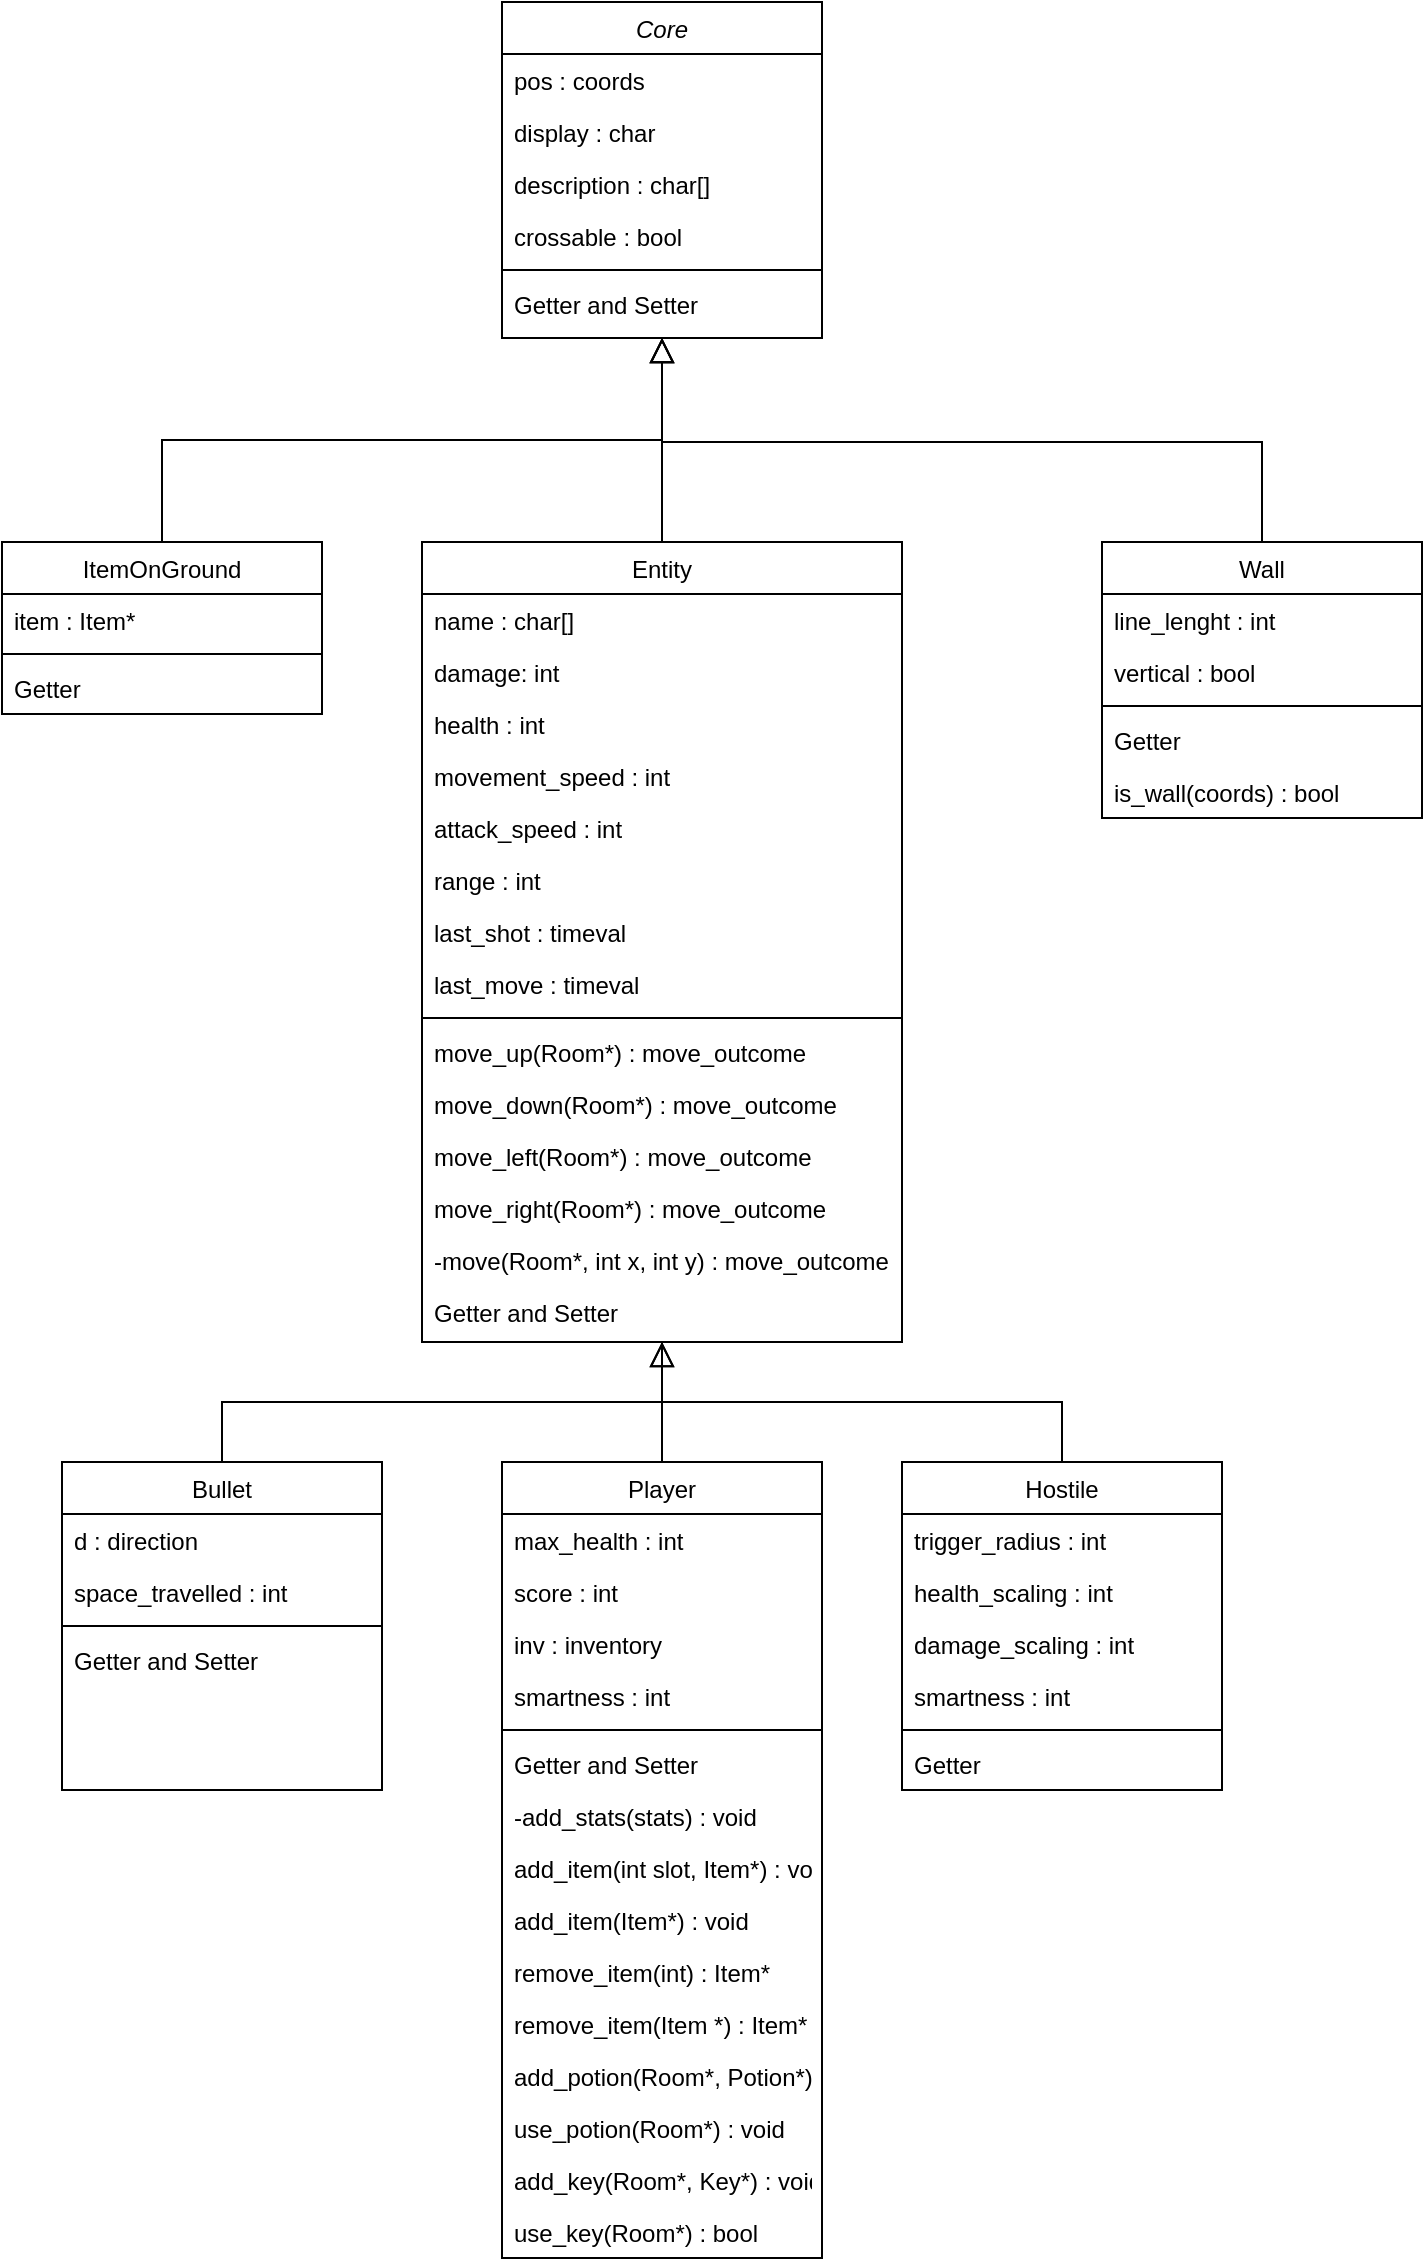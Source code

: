 <mxfile version="20.7.4" type="device"><diagram id="C5RBs43oDa-KdzZeNtuy" name="Page-1"><mxGraphModel dx="1114" dy="610" grid="1" gridSize="10" guides="1" tooltips="1" connect="1" arrows="1" fold="1" page="1" pageScale="1" pageWidth="827" pageHeight="1169" math="0" shadow="0"><root><mxCell id="WIyWlLk6GJQsqaUBKTNV-0"/><mxCell id="WIyWlLk6GJQsqaUBKTNV-1" parent="WIyWlLk6GJQsqaUBKTNV-0"/><mxCell id="zkfFHV4jXpPFQw0GAbJ--0" value="Core" style="swimlane;fontStyle=2;align=center;verticalAlign=top;childLayout=stackLayout;horizontal=1;startSize=26;horizontalStack=0;resizeParent=1;resizeLast=0;collapsible=1;marginBottom=0;rounded=0;shadow=0;strokeWidth=1;" parent="WIyWlLk6GJQsqaUBKTNV-1" vertex="1"><mxGeometry x="320" y="20" width="160" height="168" as="geometry"><mxRectangle x="230" y="140" width="160" height="26" as="alternateBounds"/></mxGeometry></mxCell><mxCell id="zkfFHV4jXpPFQw0GAbJ--1" value="pos : coords" style="text;align=left;verticalAlign=top;spacingLeft=4;spacingRight=4;overflow=hidden;rotatable=0;points=[[0,0.5],[1,0.5]];portConstraint=eastwest;" parent="zkfFHV4jXpPFQw0GAbJ--0" vertex="1"><mxGeometry y="26" width="160" height="26" as="geometry"/></mxCell><mxCell id="zkfFHV4jXpPFQw0GAbJ--2" value="display : char" style="text;align=left;verticalAlign=top;spacingLeft=4;spacingRight=4;overflow=hidden;rotatable=0;points=[[0,0.5],[1,0.5]];portConstraint=eastwest;rounded=0;shadow=0;html=0;" parent="zkfFHV4jXpPFQw0GAbJ--0" vertex="1"><mxGeometry y="52" width="160" height="26" as="geometry"/></mxCell><mxCell id="zkfFHV4jXpPFQw0GAbJ--3" value="description : char[]" style="text;align=left;verticalAlign=top;spacingLeft=4;spacingRight=4;overflow=hidden;rotatable=0;points=[[0,0.5],[1,0.5]];portConstraint=eastwest;rounded=0;shadow=0;html=0;" parent="zkfFHV4jXpPFQw0GAbJ--0" vertex="1"><mxGeometry y="78" width="160" height="26" as="geometry"/></mxCell><mxCell id="-gfFNpZf-ql-zsIyhdsB-0" value="crossable : bool" style="text;align=left;verticalAlign=top;spacingLeft=4;spacingRight=4;overflow=hidden;rotatable=0;points=[[0,0.5],[1,0.5]];portConstraint=eastwest;rounded=0;shadow=0;html=0;" vertex="1" parent="zkfFHV4jXpPFQw0GAbJ--0"><mxGeometry y="104" width="160" height="26" as="geometry"/></mxCell><mxCell id="zkfFHV4jXpPFQw0GAbJ--4" value="" style="line;html=1;strokeWidth=1;align=left;verticalAlign=middle;spacingTop=-1;spacingLeft=3;spacingRight=3;rotatable=0;labelPosition=right;points=[];portConstraint=eastwest;" parent="zkfFHV4jXpPFQw0GAbJ--0" vertex="1"><mxGeometry y="130" width="160" height="8" as="geometry"/></mxCell><mxCell id="zkfFHV4jXpPFQw0GAbJ--5" value="Getter and Setter" style="text;align=left;verticalAlign=top;spacingLeft=4;spacingRight=4;overflow=hidden;rotatable=0;points=[[0,0.5],[1,0.5]];portConstraint=eastwest;" parent="zkfFHV4jXpPFQw0GAbJ--0" vertex="1"><mxGeometry y="138" width="160" height="26" as="geometry"/></mxCell><mxCell id="zkfFHV4jXpPFQw0GAbJ--6" value="Entity" style="swimlane;fontStyle=0;align=center;verticalAlign=top;childLayout=stackLayout;horizontal=1;startSize=26;horizontalStack=0;resizeParent=1;resizeLast=0;collapsible=1;marginBottom=0;rounded=0;shadow=0;strokeWidth=1;" parent="WIyWlLk6GJQsqaUBKTNV-1" vertex="1"><mxGeometry x="280" y="290" width="240" height="400" as="geometry"><mxRectangle x="130" y="380" width="160" height="26" as="alternateBounds"/></mxGeometry></mxCell><mxCell id="zkfFHV4jXpPFQw0GAbJ--7" value="name : char[]" style="text;align=left;verticalAlign=top;spacingLeft=4;spacingRight=4;overflow=hidden;rotatable=0;points=[[0,0.5],[1,0.5]];portConstraint=eastwest;" parent="zkfFHV4jXpPFQw0GAbJ--6" vertex="1"><mxGeometry y="26" width="240" height="26" as="geometry"/></mxCell><mxCell id="-gfFNpZf-ql-zsIyhdsB-2" value="damage: int" style="text;align=left;verticalAlign=top;spacingLeft=4;spacingRight=4;overflow=hidden;rotatable=0;points=[[0,0.5],[1,0.5]];portConstraint=eastwest;rounded=0;shadow=0;html=0;" vertex="1" parent="zkfFHV4jXpPFQw0GAbJ--6"><mxGeometry y="52" width="240" height="26" as="geometry"/></mxCell><mxCell id="zkfFHV4jXpPFQw0GAbJ--8" value="health : int" style="text;align=left;verticalAlign=top;spacingLeft=4;spacingRight=4;overflow=hidden;rotatable=0;points=[[0,0.5],[1,0.5]];portConstraint=eastwest;rounded=0;shadow=0;html=0;" parent="zkfFHV4jXpPFQw0GAbJ--6" vertex="1"><mxGeometry y="78" width="240" height="26" as="geometry"/></mxCell><mxCell id="-gfFNpZf-ql-zsIyhdsB-4" value="movement_speed : int" style="text;align=left;verticalAlign=top;spacingLeft=4;spacingRight=4;overflow=hidden;rotatable=0;points=[[0,0.5],[1,0.5]];portConstraint=eastwest;rounded=0;shadow=0;html=0;" vertex="1" parent="zkfFHV4jXpPFQw0GAbJ--6"><mxGeometry y="104" width="240" height="26" as="geometry"/></mxCell><mxCell id="-gfFNpZf-ql-zsIyhdsB-3" value="attack_speed : int" style="text;align=left;verticalAlign=top;spacingLeft=4;spacingRight=4;overflow=hidden;rotatable=0;points=[[0,0.5],[1,0.5]];portConstraint=eastwest;rounded=0;shadow=0;html=0;" vertex="1" parent="zkfFHV4jXpPFQw0GAbJ--6"><mxGeometry y="130" width="240" height="26" as="geometry"/></mxCell><mxCell id="-gfFNpZf-ql-zsIyhdsB-1" value="range : int" style="text;align=left;verticalAlign=top;spacingLeft=4;spacingRight=4;overflow=hidden;rotatable=0;points=[[0,0.5],[1,0.5]];portConstraint=eastwest;rounded=0;shadow=0;html=0;" vertex="1" parent="zkfFHV4jXpPFQw0GAbJ--6"><mxGeometry y="156" width="240" height="26" as="geometry"/></mxCell><mxCell id="-gfFNpZf-ql-zsIyhdsB-5" value="last_shot : timeval" style="text;align=left;verticalAlign=top;spacingLeft=4;spacingRight=4;overflow=hidden;rotatable=0;points=[[0,0.5],[1,0.5]];portConstraint=eastwest;rounded=0;shadow=0;html=0;" vertex="1" parent="zkfFHV4jXpPFQw0GAbJ--6"><mxGeometry y="182" width="240" height="26" as="geometry"/></mxCell><mxCell id="-gfFNpZf-ql-zsIyhdsB-6" value="last_move : timeval" style="text;align=left;verticalAlign=top;spacingLeft=4;spacingRight=4;overflow=hidden;rotatable=0;points=[[0,0.5],[1,0.5]];portConstraint=eastwest;rounded=0;shadow=0;html=0;" vertex="1" parent="zkfFHV4jXpPFQw0GAbJ--6"><mxGeometry y="208" width="240" height="26" as="geometry"/></mxCell><mxCell id="zkfFHV4jXpPFQw0GAbJ--9" value="" style="line;html=1;strokeWidth=1;align=left;verticalAlign=middle;spacingTop=-1;spacingLeft=3;spacingRight=3;rotatable=0;labelPosition=right;points=[];portConstraint=eastwest;" parent="zkfFHV4jXpPFQw0GAbJ--6" vertex="1"><mxGeometry y="234" width="240" height="8" as="geometry"/></mxCell><mxCell id="zkfFHV4jXpPFQw0GAbJ--10" value="move_up(Room*) : move_outcome" style="text;align=left;verticalAlign=top;spacingLeft=4;spacingRight=4;overflow=hidden;rotatable=0;points=[[0,0.5],[1,0.5]];portConstraint=eastwest;fontStyle=0" parent="zkfFHV4jXpPFQw0GAbJ--6" vertex="1"><mxGeometry y="242" width="240" height="26" as="geometry"/></mxCell><mxCell id="-gfFNpZf-ql-zsIyhdsB-8" value="move_down(Room*) : move_outcome        " style="text;align=left;verticalAlign=top;spacingLeft=4;spacingRight=4;overflow=hidden;rotatable=0;points=[[0,0.5],[1,0.5]];portConstraint=eastwest;fontStyle=0" vertex="1" parent="zkfFHV4jXpPFQw0GAbJ--6"><mxGeometry y="268" width="240" height="26" as="geometry"/></mxCell><mxCell id="-gfFNpZf-ql-zsIyhdsB-10" value="move_left(Room*) : move_outcome" style="text;align=left;verticalAlign=top;spacingLeft=4;spacingRight=4;overflow=hidden;rotatable=0;points=[[0,0.5],[1,0.5]];portConstraint=eastwest;fontStyle=0" vertex="1" parent="zkfFHV4jXpPFQw0GAbJ--6"><mxGeometry y="294" width="240" height="26" as="geometry"/></mxCell><mxCell id="-gfFNpZf-ql-zsIyhdsB-9" value="move_right(Room*) : move_outcome" style="text;align=left;verticalAlign=top;spacingLeft=4;spacingRight=4;overflow=hidden;rotatable=0;points=[[0,0.5],[1,0.5]];portConstraint=eastwest;fontStyle=0" vertex="1" parent="zkfFHV4jXpPFQw0GAbJ--6"><mxGeometry y="320" width="240" height="26" as="geometry"/></mxCell><mxCell id="-gfFNpZf-ql-zsIyhdsB-57" value="-move(Room*, int x, int y) : move_outcome" style="text;align=left;verticalAlign=top;spacingLeft=4;spacingRight=4;overflow=hidden;rotatable=0;points=[[0,0.5],[1,0.5]];portConstraint=eastwest;fontStyle=0" vertex="1" parent="zkfFHV4jXpPFQw0GAbJ--6"><mxGeometry y="346" width="240" height="26" as="geometry"/></mxCell><mxCell id="zkfFHV4jXpPFQw0GAbJ--11" value="Getter and Setter" style="text;align=left;verticalAlign=top;spacingLeft=4;spacingRight=4;overflow=hidden;rotatable=0;points=[[0,0.5],[1,0.5]];portConstraint=eastwest;" parent="zkfFHV4jXpPFQw0GAbJ--6" vertex="1"><mxGeometry y="372" width="240" height="26" as="geometry"/></mxCell><mxCell id="zkfFHV4jXpPFQw0GAbJ--12" value="" style="endArrow=block;endSize=10;endFill=0;shadow=0;strokeWidth=1;rounded=0;edgeStyle=elbowEdgeStyle;elbow=vertical;" parent="WIyWlLk6GJQsqaUBKTNV-1" source="zkfFHV4jXpPFQw0GAbJ--6" target="zkfFHV4jXpPFQw0GAbJ--0" edge="1"><mxGeometry width="160" relative="1" as="geometry"><mxPoint x="170" y="143" as="sourcePoint"/><mxPoint x="170" y="143" as="targetPoint"/></mxGeometry></mxCell><mxCell id="zkfFHV4jXpPFQw0GAbJ--13" value="ItemOnGround" style="swimlane;fontStyle=0;align=center;verticalAlign=top;childLayout=stackLayout;horizontal=1;startSize=26;horizontalStack=0;resizeParent=1;resizeLast=0;collapsible=1;marginBottom=0;rounded=0;shadow=0;strokeWidth=1;" parent="WIyWlLk6GJQsqaUBKTNV-1" vertex="1"><mxGeometry x="70" y="290" width="160" height="86" as="geometry"><mxRectangle x="340" y="380" width="170" height="26" as="alternateBounds"/></mxGeometry></mxCell><mxCell id="zkfFHV4jXpPFQw0GAbJ--14" value="item : Item*" style="text;align=left;verticalAlign=top;spacingLeft=4;spacingRight=4;overflow=hidden;rotatable=0;points=[[0,0.5],[1,0.5]];portConstraint=eastwest;" parent="zkfFHV4jXpPFQw0GAbJ--13" vertex="1"><mxGeometry y="26" width="160" height="26" as="geometry"/></mxCell><mxCell id="zkfFHV4jXpPFQw0GAbJ--15" value="" style="line;html=1;strokeWidth=1;align=left;verticalAlign=middle;spacingTop=-1;spacingLeft=3;spacingRight=3;rotatable=0;labelPosition=right;points=[];portConstraint=eastwest;" parent="zkfFHV4jXpPFQw0GAbJ--13" vertex="1"><mxGeometry y="52" width="160" height="8" as="geometry"/></mxCell><mxCell id="-gfFNpZf-ql-zsIyhdsB-11" value="Getter" style="text;align=left;verticalAlign=top;spacingLeft=4;spacingRight=4;overflow=hidden;rotatable=0;points=[[0,0.5],[1,0.5]];portConstraint=eastwest;" vertex="1" parent="zkfFHV4jXpPFQw0GAbJ--13"><mxGeometry y="60" width="160" height="26" as="geometry"/></mxCell><mxCell id="zkfFHV4jXpPFQw0GAbJ--16" value="" style="endArrow=block;endSize=10;endFill=0;shadow=0;strokeWidth=1;rounded=0;edgeStyle=elbowEdgeStyle;elbow=vertical;" parent="WIyWlLk6GJQsqaUBKTNV-1" source="zkfFHV4jXpPFQw0GAbJ--13" target="zkfFHV4jXpPFQw0GAbJ--0" edge="1"><mxGeometry width="160" relative="1" as="geometry"><mxPoint x="180" y="313" as="sourcePoint"/><mxPoint x="280" y="211" as="targetPoint"/></mxGeometry></mxCell><mxCell id="-gfFNpZf-ql-zsIyhdsB-12" value="Wall" style="swimlane;fontStyle=0;align=center;verticalAlign=top;childLayout=stackLayout;horizontal=1;startSize=26;horizontalStack=0;resizeParent=1;resizeLast=0;collapsible=1;marginBottom=0;rounded=0;shadow=0;strokeWidth=1;" vertex="1" parent="WIyWlLk6GJQsqaUBKTNV-1"><mxGeometry x="620" y="290" width="160" height="138" as="geometry"><mxRectangle x="340" y="380" width="170" height="26" as="alternateBounds"/></mxGeometry></mxCell><mxCell id="-gfFNpZf-ql-zsIyhdsB-13" value="line_lenght : int" style="text;align=left;verticalAlign=top;spacingLeft=4;spacingRight=4;overflow=hidden;rotatable=0;points=[[0,0.5],[1,0.5]];portConstraint=eastwest;" vertex="1" parent="-gfFNpZf-ql-zsIyhdsB-12"><mxGeometry y="26" width="160" height="26" as="geometry"/></mxCell><mxCell id="-gfFNpZf-ql-zsIyhdsB-16" value="vertical : bool" style="text;align=left;verticalAlign=top;spacingLeft=4;spacingRight=4;overflow=hidden;rotatable=0;points=[[0,0.5],[1,0.5]];portConstraint=eastwest;" vertex="1" parent="-gfFNpZf-ql-zsIyhdsB-12"><mxGeometry y="52" width="160" height="26" as="geometry"/></mxCell><mxCell id="-gfFNpZf-ql-zsIyhdsB-14" value="" style="line;html=1;strokeWidth=1;align=left;verticalAlign=middle;spacingTop=-1;spacingLeft=3;spacingRight=3;rotatable=0;labelPosition=right;points=[];portConstraint=eastwest;" vertex="1" parent="-gfFNpZf-ql-zsIyhdsB-12"><mxGeometry y="78" width="160" height="8" as="geometry"/></mxCell><mxCell id="-gfFNpZf-ql-zsIyhdsB-15" value="Getter" style="text;align=left;verticalAlign=top;spacingLeft=4;spacingRight=4;overflow=hidden;rotatable=0;points=[[0,0.5],[1,0.5]];portConstraint=eastwest;" vertex="1" parent="-gfFNpZf-ql-zsIyhdsB-12"><mxGeometry y="86" width="160" height="26" as="geometry"/></mxCell><mxCell id="-gfFNpZf-ql-zsIyhdsB-18" value="is_wall(coords) : bool" style="text;align=left;verticalAlign=top;spacingLeft=4;spacingRight=4;overflow=hidden;rotatable=0;points=[[0,0.5],[1,0.5]];portConstraint=eastwest;" vertex="1" parent="-gfFNpZf-ql-zsIyhdsB-12"><mxGeometry y="112" width="160" height="26" as="geometry"/></mxCell><mxCell id="-gfFNpZf-ql-zsIyhdsB-20" value="" style="endArrow=block;endSize=10;endFill=0;shadow=0;strokeWidth=1;rounded=0;edgeStyle=elbowEdgeStyle;elbow=vertical;exitX=0.5;exitY=0;exitDx=0;exitDy=0;entryX=0.5;entryY=1;entryDx=0;entryDy=0;" edge="1" parent="WIyWlLk6GJQsqaUBKTNV-1" source="-gfFNpZf-ql-zsIyhdsB-12" target="zkfFHV4jXpPFQw0GAbJ--0"><mxGeometry width="160" relative="1" as="geometry"><mxPoint x="580" y="242" as="sourcePoint"/><mxPoint x="330" y="210" as="targetPoint"/><Array as="points"><mxPoint x="600" y="240"/><mxPoint x="430" y="250"/></Array></mxGeometry></mxCell><mxCell id="-gfFNpZf-ql-zsIyhdsB-28" style="edgeStyle=elbowEdgeStyle;shape=connector;rounded=0;orthogonalLoop=1;jettySize=auto;elbow=vertical;html=1;entryX=0.5;entryY=1;entryDx=0;entryDy=0;shadow=0;labelBackgroundColor=default;strokeColor=default;strokeWidth=1;fontFamily=Helvetica;fontSize=11;fontColor=default;endArrow=block;endFill=0;endSize=10;" edge="1" parent="WIyWlLk6GJQsqaUBKTNV-1" source="-gfFNpZf-ql-zsIyhdsB-22" target="zkfFHV4jXpPFQw0GAbJ--6"><mxGeometry relative="1" as="geometry"/></mxCell><mxCell id="-gfFNpZf-ql-zsIyhdsB-22" value="Bullet" style="swimlane;fontStyle=0;align=center;verticalAlign=top;childLayout=stackLayout;horizontal=1;startSize=26;horizontalStack=0;resizeParent=1;resizeLast=0;collapsible=1;marginBottom=0;rounded=0;shadow=0;strokeWidth=1;" vertex="1" parent="WIyWlLk6GJQsqaUBKTNV-1"><mxGeometry x="100" y="750" width="160" height="164" as="geometry"><mxRectangle x="340" y="380" width="170" height="26" as="alternateBounds"/></mxGeometry></mxCell><mxCell id="-gfFNpZf-ql-zsIyhdsB-23" value="d : direction" style="text;align=left;verticalAlign=top;spacingLeft=4;spacingRight=4;overflow=hidden;rotatable=0;points=[[0,0.5],[1,0.5]];portConstraint=eastwest;" vertex="1" parent="-gfFNpZf-ql-zsIyhdsB-22"><mxGeometry y="26" width="160" height="26" as="geometry"/></mxCell><mxCell id="-gfFNpZf-ql-zsIyhdsB-24" value="space_travelled : int" style="text;align=left;verticalAlign=top;spacingLeft=4;spacingRight=4;overflow=hidden;rotatable=0;points=[[0,0.5],[1,0.5]];portConstraint=eastwest;" vertex="1" parent="-gfFNpZf-ql-zsIyhdsB-22"><mxGeometry y="52" width="160" height="26" as="geometry"/></mxCell><mxCell id="-gfFNpZf-ql-zsIyhdsB-25" value="" style="line;html=1;strokeWidth=1;align=left;verticalAlign=middle;spacingTop=-1;spacingLeft=3;spacingRight=3;rotatable=0;labelPosition=right;points=[];portConstraint=eastwest;" vertex="1" parent="-gfFNpZf-ql-zsIyhdsB-22"><mxGeometry y="78" width="160" height="8" as="geometry"/></mxCell><mxCell id="-gfFNpZf-ql-zsIyhdsB-26" value="Getter and Setter" style="text;align=left;verticalAlign=top;spacingLeft=4;spacingRight=4;overflow=hidden;rotatable=0;points=[[0,0.5],[1,0.5]];portConstraint=eastwest;" vertex="1" parent="-gfFNpZf-ql-zsIyhdsB-22"><mxGeometry y="86" width="160" height="26" as="geometry"/></mxCell><mxCell id="-gfFNpZf-ql-zsIyhdsB-47" style="edgeStyle=elbowEdgeStyle;shape=connector;rounded=0;orthogonalLoop=1;jettySize=auto;elbow=vertical;html=1;shadow=0;labelBackgroundColor=default;strokeColor=default;strokeWidth=1;fontFamily=Helvetica;fontSize=11;fontColor=default;startArrow=none;startFill=0;endArrow=block;endFill=0;endSize=10;entryX=0.5;entryY=1;entryDx=0;entryDy=0;" edge="1" parent="WIyWlLk6GJQsqaUBKTNV-1" source="-gfFNpZf-ql-zsIyhdsB-36" target="zkfFHV4jXpPFQw0GAbJ--6"><mxGeometry relative="1" as="geometry"><mxPoint x="300" y="640" as="targetPoint"/></mxGeometry></mxCell><mxCell id="-gfFNpZf-ql-zsIyhdsB-36" value="Hostile" style="swimlane;fontStyle=0;align=center;verticalAlign=top;childLayout=stackLayout;horizontal=1;startSize=26;horizontalStack=0;resizeParent=1;resizeLast=0;collapsible=1;marginBottom=0;rounded=0;shadow=0;strokeWidth=1;" vertex="1" parent="WIyWlLk6GJQsqaUBKTNV-1"><mxGeometry x="520" y="750" width="160" height="164" as="geometry"><mxRectangle x="340" y="380" width="170" height="26" as="alternateBounds"/></mxGeometry></mxCell><mxCell id="-gfFNpZf-ql-zsIyhdsB-37" value="trigger_radius : int" style="text;align=left;verticalAlign=top;spacingLeft=4;spacingRight=4;overflow=hidden;rotatable=0;points=[[0,0.5],[1,0.5]];portConstraint=eastwest;" vertex="1" parent="-gfFNpZf-ql-zsIyhdsB-36"><mxGeometry y="26" width="160" height="26" as="geometry"/></mxCell><mxCell id="-gfFNpZf-ql-zsIyhdsB-41" value="health_scaling : int" style="text;align=left;verticalAlign=top;spacingLeft=4;spacingRight=4;overflow=hidden;rotatable=0;points=[[0,0.5],[1,0.5]];portConstraint=eastwest;" vertex="1" parent="-gfFNpZf-ql-zsIyhdsB-36"><mxGeometry y="52" width="160" height="26" as="geometry"/></mxCell><mxCell id="-gfFNpZf-ql-zsIyhdsB-38" value="damage_scaling : int" style="text;align=left;verticalAlign=top;spacingLeft=4;spacingRight=4;overflow=hidden;rotatable=0;points=[[0,0.5],[1,0.5]];portConstraint=eastwest;" vertex="1" parent="-gfFNpZf-ql-zsIyhdsB-36"><mxGeometry y="78" width="160" height="26" as="geometry"/></mxCell><mxCell id="-gfFNpZf-ql-zsIyhdsB-42" value="smartness : int" style="text;align=left;verticalAlign=top;spacingLeft=4;spacingRight=4;overflow=hidden;rotatable=0;points=[[0,0.5],[1,0.5]];portConstraint=eastwest;" vertex="1" parent="-gfFNpZf-ql-zsIyhdsB-36"><mxGeometry y="104" width="160" height="26" as="geometry"/></mxCell><mxCell id="-gfFNpZf-ql-zsIyhdsB-39" value="" style="line;html=1;strokeWidth=1;align=left;verticalAlign=middle;spacingTop=-1;spacingLeft=3;spacingRight=3;rotatable=0;labelPosition=right;points=[];portConstraint=eastwest;" vertex="1" parent="-gfFNpZf-ql-zsIyhdsB-36"><mxGeometry y="130" width="160" height="8" as="geometry"/></mxCell><mxCell id="-gfFNpZf-ql-zsIyhdsB-40" value="Getter" style="text;align=left;verticalAlign=top;spacingLeft=4;spacingRight=4;overflow=hidden;rotatable=0;points=[[0,0.5],[1,0.5]];portConstraint=eastwest;" vertex="1" parent="-gfFNpZf-ql-zsIyhdsB-36"><mxGeometry y="138" width="160" height="26" as="geometry"/></mxCell><mxCell id="-gfFNpZf-ql-zsIyhdsB-55" style="edgeStyle=elbowEdgeStyle;shape=connector;rounded=0;orthogonalLoop=1;jettySize=auto;elbow=vertical;html=1;entryX=0.5;entryY=1;entryDx=0;entryDy=0;shadow=0;labelBackgroundColor=default;strokeColor=default;strokeWidth=1;fontFamily=Helvetica;fontSize=11;fontColor=default;startArrow=none;startFill=0;endArrow=none;endFill=0;endSize=10;" edge="1" parent="WIyWlLk6GJQsqaUBKTNV-1" source="-gfFNpZf-ql-zsIyhdsB-48" target="zkfFHV4jXpPFQw0GAbJ--6"><mxGeometry relative="1" as="geometry"/></mxCell><mxCell id="-gfFNpZf-ql-zsIyhdsB-48" value="Player" style="swimlane;fontStyle=0;align=center;verticalAlign=top;childLayout=stackLayout;horizontal=1;startSize=26;horizontalStack=0;resizeParent=1;resizeLast=0;collapsible=1;marginBottom=0;rounded=0;shadow=0;strokeWidth=1;" vertex="1" parent="WIyWlLk6GJQsqaUBKTNV-1"><mxGeometry x="320" y="750" width="160" height="398" as="geometry"><mxRectangle x="340" y="380" width="170" height="26" as="alternateBounds"/></mxGeometry></mxCell><mxCell id="-gfFNpZf-ql-zsIyhdsB-49" value="max_health : int" style="text;align=left;verticalAlign=top;spacingLeft=4;spacingRight=4;overflow=hidden;rotatable=0;points=[[0,0.5],[1,0.5]];portConstraint=eastwest;" vertex="1" parent="-gfFNpZf-ql-zsIyhdsB-48"><mxGeometry y="26" width="160" height="26" as="geometry"/></mxCell><mxCell id="-gfFNpZf-ql-zsIyhdsB-50" value="score : int" style="text;align=left;verticalAlign=top;spacingLeft=4;spacingRight=4;overflow=hidden;rotatable=0;points=[[0,0.5],[1,0.5]];portConstraint=eastwest;" vertex="1" parent="-gfFNpZf-ql-zsIyhdsB-48"><mxGeometry y="52" width="160" height="26" as="geometry"/></mxCell><mxCell id="-gfFNpZf-ql-zsIyhdsB-51" value="inv : inventory" style="text;align=left;verticalAlign=top;spacingLeft=4;spacingRight=4;overflow=hidden;rotatable=0;points=[[0,0.5],[1,0.5]];portConstraint=eastwest;" vertex="1" parent="-gfFNpZf-ql-zsIyhdsB-48"><mxGeometry y="78" width="160" height="26" as="geometry"/></mxCell><mxCell id="-gfFNpZf-ql-zsIyhdsB-52" value="smartness : int" style="text;align=left;verticalAlign=top;spacingLeft=4;spacingRight=4;overflow=hidden;rotatable=0;points=[[0,0.5],[1,0.5]];portConstraint=eastwest;" vertex="1" parent="-gfFNpZf-ql-zsIyhdsB-48"><mxGeometry y="104" width="160" height="26" as="geometry"/></mxCell><mxCell id="-gfFNpZf-ql-zsIyhdsB-53" value="" style="line;html=1;strokeWidth=1;align=left;verticalAlign=middle;spacingTop=-1;spacingLeft=3;spacingRight=3;rotatable=0;labelPosition=right;points=[];portConstraint=eastwest;" vertex="1" parent="-gfFNpZf-ql-zsIyhdsB-48"><mxGeometry y="130" width="160" height="8" as="geometry"/></mxCell><mxCell id="-gfFNpZf-ql-zsIyhdsB-54" value="Getter and Setter" style="text;align=left;verticalAlign=top;spacingLeft=4;spacingRight=4;overflow=hidden;rotatable=0;points=[[0,0.5],[1,0.5]];portConstraint=eastwest;" vertex="1" parent="-gfFNpZf-ql-zsIyhdsB-48"><mxGeometry y="138" width="160" height="26" as="geometry"/></mxCell><mxCell id="-gfFNpZf-ql-zsIyhdsB-56" value="-add_stats(stats) : void" style="text;align=left;verticalAlign=top;spacingLeft=4;spacingRight=4;overflow=hidden;rotatable=0;points=[[0,0.5],[1,0.5]];portConstraint=eastwest;" vertex="1" parent="-gfFNpZf-ql-zsIyhdsB-48"><mxGeometry y="164" width="160" height="26" as="geometry"/></mxCell><mxCell id="-gfFNpZf-ql-zsIyhdsB-58" value="add_item(int slot, Item*) : void" style="text;align=left;verticalAlign=top;spacingLeft=4;spacingRight=4;overflow=hidden;rotatable=0;points=[[0,0.5],[1,0.5]];portConstraint=eastwest;" vertex="1" parent="-gfFNpZf-ql-zsIyhdsB-48"><mxGeometry y="190" width="160" height="26" as="geometry"/></mxCell><mxCell id="-gfFNpZf-ql-zsIyhdsB-59" value="add_item(Item*) : void" style="text;align=left;verticalAlign=top;spacingLeft=4;spacingRight=4;overflow=hidden;rotatable=0;points=[[0,0.5],[1,0.5]];portConstraint=eastwest;" vertex="1" parent="-gfFNpZf-ql-zsIyhdsB-48"><mxGeometry y="216" width="160" height="26" as="geometry"/></mxCell><mxCell id="-gfFNpZf-ql-zsIyhdsB-60" value="remove_item(int) : Item*" style="text;align=left;verticalAlign=top;spacingLeft=4;spacingRight=4;overflow=hidden;rotatable=0;points=[[0,0.5],[1,0.5]];portConstraint=eastwest;" vertex="1" parent="-gfFNpZf-ql-zsIyhdsB-48"><mxGeometry y="242" width="160" height="26" as="geometry"/></mxCell><mxCell id="-gfFNpZf-ql-zsIyhdsB-64" value="remove_item(Item *) : Item*" style="text;align=left;verticalAlign=top;spacingLeft=4;spacingRight=4;overflow=hidden;rotatable=0;points=[[0,0.5],[1,0.5]];portConstraint=eastwest;" vertex="1" parent="-gfFNpZf-ql-zsIyhdsB-48"><mxGeometry y="268" width="160" height="26" as="geometry"/></mxCell><mxCell id="-gfFNpZf-ql-zsIyhdsB-61" value="add_potion(Room*, Potion*) : void" style="text;align=left;verticalAlign=top;spacingLeft=4;spacingRight=4;overflow=hidden;rotatable=0;points=[[0,0.5],[1,0.5]];portConstraint=eastwest;" vertex="1" parent="-gfFNpZf-ql-zsIyhdsB-48"><mxGeometry y="294" width="160" height="26" as="geometry"/></mxCell><mxCell id="-gfFNpZf-ql-zsIyhdsB-63" value="use_potion(Room*) : void" style="text;align=left;verticalAlign=top;spacingLeft=4;spacingRight=4;overflow=hidden;rotatable=0;points=[[0,0.5],[1,0.5]];portConstraint=eastwest;" vertex="1" parent="-gfFNpZf-ql-zsIyhdsB-48"><mxGeometry y="320" width="160" height="26" as="geometry"/></mxCell><mxCell id="-gfFNpZf-ql-zsIyhdsB-62" value="add_key(Room*, Key*) : void" style="text;align=left;verticalAlign=top;spacingLeft=4;spacingRight=4;overflow=hidden;rotatable=0;points=[[0,0.5],[1,0.5]];portConstraint=eastwest;" vertex="1" parent="-gfFNpZf-ql-zsIyhdsB-48"><mxGeometry y="346" width="160" height="26" as="geometry"/></mxCell><mxCell id="-gfFNpZf-ql-zsIyhdsB-65" value="use_key(Room*) : bool" style="text;align=left;verticalAlign=top;spacingLeft=4;spacingRight=4;overflow=hidden;rotatable=0;points=[[0,0.5],[1,0.5]];portConstraint=eastwest;" vertex="1" parent="-gfFNpZf-ql-zsIyhdsB-48"><mxGeometry y="372" width="160" height="26" as="geometry"/></mxCell></root></mxGraphModel></diagram></mxfile>